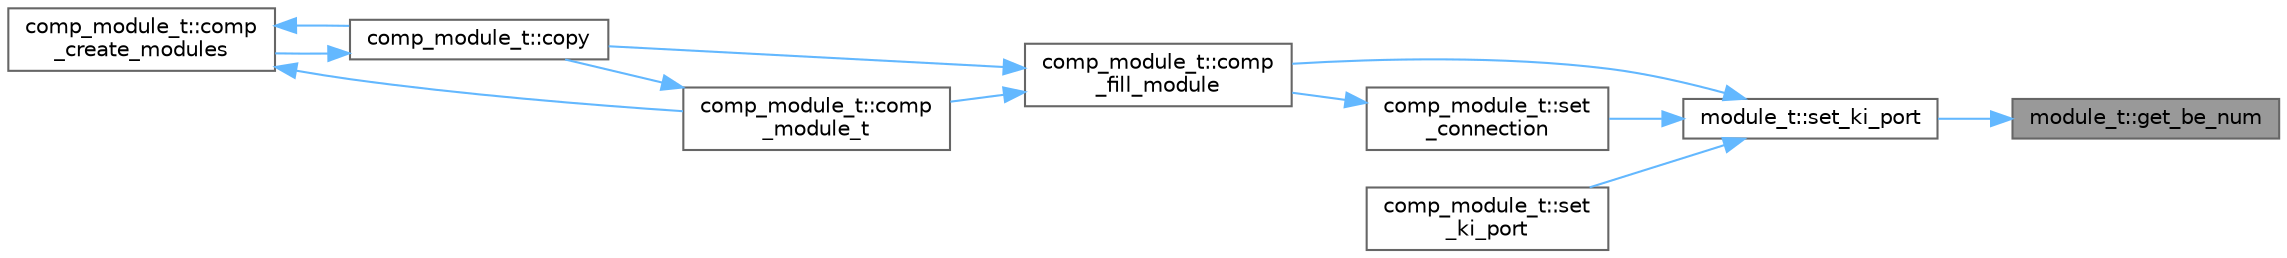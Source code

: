 digraph "module_t::get_be_num"
{
 // LATEX_PDF_SIZE
  bgcolor="transparent";
  edge [fontname=Helvetica,fontsize=10,labelfontname=Helvetica,labelfontsize=10];
  node [fontname=Helvetica,fontsize=10,shape=box,height=0.2,width=0.4];
  rankdir="RL";
  Node1 [id="Node000001",label="module_t::get_be_num",height=0.2,width=0.4,color="gray40", fillcolor="grey60", style="filled", fontcolor="black",tooltip=" "];
  Node1 -> Node2 [id="edge1_Node000001_Node000002",dir="back",color="steelblue1",style="solid",tooltip=" "];
  Node2 [id="Node000002",label="module_t::set_ki_port",height=0.2,width=0.4,color="grey40", fillcolor="white", style="filled",URL="$classmodule__t.html#a57c0215cd97886fdbbf55a59ead9205a",tooltip=" "];
  Node2 -> Node3 [id="edge2_Node000002_Node000003",dir="back",color="steelblue1",style="solid",tooltip=" "];
  Node3 [id="Node000003",label="comp_module_t::comp\l_fill_module",height=0.2,width=0.4,color="grey40", fillcolor="white", style="filled",URL="$classcomp__module__t.html#a63951fff0c2c203661e19a86f10d522c",tooltip=" "];
  Node3 -> Node4 [id="edge3_Node000003_Node000004",dir="back",color="steelblue1",style="solid",tooltip=" "];
  Node4 [id="Node000004",label="comp_module_t::comp\l_module_t",height=0.2,width=0.4,color="grey40", fillcolor="white", style="filled",URL="$classcomp__module__t.html#ac0c8f89cc41c87d65de52fc652d35827",tooltip=" "];
  Node4 -> Node5 [id="edge4_Node000004_Node000005",dir="back",color="steelblue1",style="solid",tooltip=" "];
  Node5 [id="Node000005",label="comp_module_t::copy",height=0.2,width=0.4,color="grey40", fillcolor="white", style="filled",URL="$classcomp__module__t.html#a211b1bfd46a32ac3038ffc7e687da84e",tooltip=" "];
  Node5 -> Node6 [id="edge5_Node000005_Node000006",dir="back",color="steelblue1",style="solid",tooltip=" "];
  Node6 [id="Node000006",label="comp_module_t::comp\l_create_modules",height=0.2,width=0.4,color="grey40", fillcolor="white", style="filled",URL="$classcomp__module__t.html#a97d5cb5be2c89a3e8da221e02a20243b",tooltip=" "];
  Node6 -> Node4 [id="edge6_Node000006_Node000004",dir="back",color="steelblue1",style="solid",tooltip=" "];
  Node6 -> Node5 [id="edge7_Node000006_Node000005",dir="back",color="steelblue1",style="solid",tooltip=" "];
  Node3 -> Node5 [id="edge8_Node000003_Node000005",dir="back",color="steelblue1",style="solid",tooltip=" "];
  Node2 -> Node7 [id="edge9_Node000002_Node000007",dir="back",color="steelblue1",style="solid",tooltip=" "];
  Node7 [id="Node000007",label="comp_module_t::set\l_connection",height=0.2,width=0.4,color="grey40", fillcolor="white", style="filled",URL="$classcomp__module__t.html#adef32bb2f85715f8945476ac3fb8a196",tooltip=" "];
  Node7 -> Node3 [id="edge10_Node000007_Node000003",dir="back",color="steelblue1",style="solid",tooltip=" "];
  Node2 -> Node8 [id="edge11_Node000002_Node000008",dir="back",color="steelblue1",style="solid",tooltip=" "];
  Node8 [id="Node000008",label="comp_module_t::set\l_ki_port",height=0.2,width=0.4,color="grey40", fillcolor="white", style="filled",URL="$classcomp__module__t.html#a8bf16b365b70e4701c507b4342c8ad8e",tooltip=" "];
}
